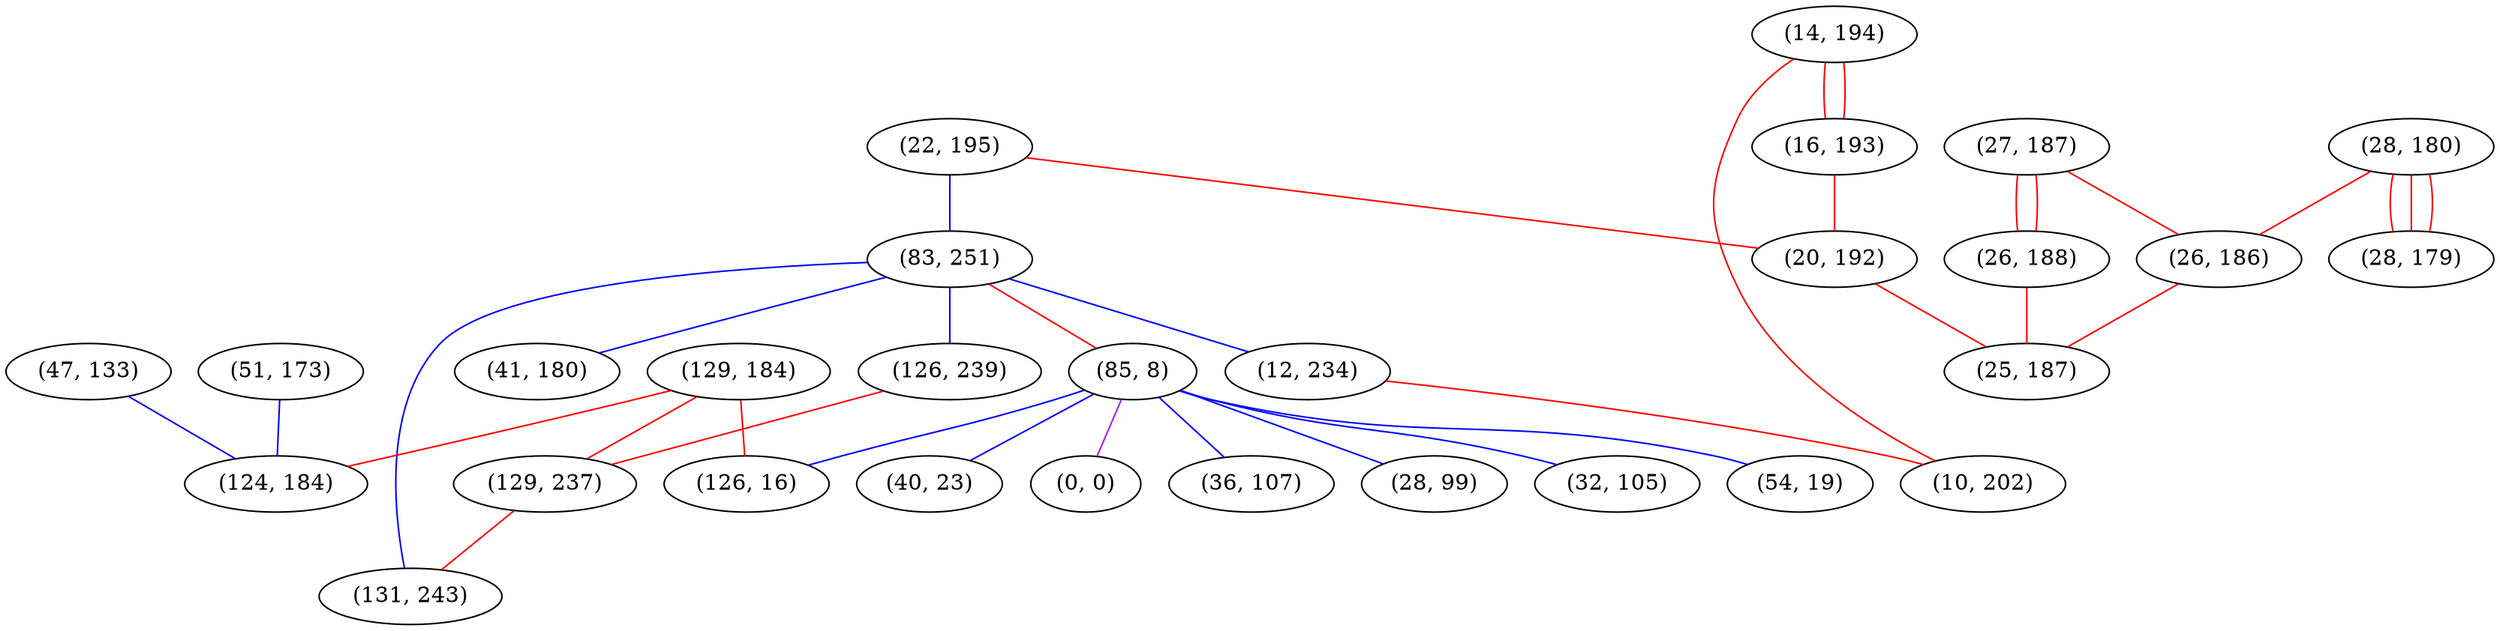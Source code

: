 graph "" {
"(22, 195)";
"(83, 251)";
"(85, 8)";
"(12, 234)";
"(14, 194)";
"(54, 19)";
"(129, 184)";
"(126, 239)";
"(40, 23)";
"(10, 202)";
"(16, 193)";
"(28, 180)";
"(126, 16)";
"(47, 133)";
"(0, 0)";
"(27, 187)";
"(41, 180)";
"(51, 173)";
"(36, 107)";
"(124, 184)";
"(129, 237)";
"(26, 186)";
"(26, 188)";
"(28, 99)";
"(20, 192)";
"(25, 187)";
"(131, 243)";
"(32, 105)";
"(28, 179)";
"(22, 195)" -- "(83, 251)"  [color=blue, key=0, weight=3];
"(22, 195)" -- "(20, 192)"  [color=red, key=0, weight=1];
"(83, 251)" -- "(126, 239)"  [color=blue, key=0, weight=3];
"(83, 251)" -- "(41, 180)"  [color=blue, key=0, weight=3];
"(83, 251)" -- "(85, 8)"  [color=red, key=0, weight=1];
"(83, 251)" -- "(131, 243)"  [color=blue, key=0, weight=3];
"(83, 251)" -- "(12, 234)"  [color=blue, key=0, weight=3];
"(85, 8)" -- "(0, 0)"  [color=purple, key=0, weight=4];
"(85, 8)" -- "(40, 23)"  [color=blue, key=0, weight=3];
"(85, 8)" -- "(28, 99)"  [color=blue, key=0, weight=3];
"(85, 8)" -- "(54, 19)"  [color=blue, key=0, weight=3];
"(85, 8)" -- "(126, 16)"  [color=blue, key=0, weight=3];
"(85, 8)" -- "(32, 105)"  [color=blue, key=0, weight=3];
"(85, 8)" -- "(36, 107)"  [color=blue, key=0, weight=3];
"(12, 234)" -- "(10, 202)"  [color=red, key=0, weight=1];
"(14, 194)" -- "(16, 193)"  [color=red, key=0, weight=1];
"(14, 194)" -- "(16, 193)"  [color=red, key=1, weight=1];
"(14, 194)" -- "(10, 202)"  [color=red, key=0, weight=1];
"(129, 184)" -- "(129, 237)"  [color=red, key=0, weight=1];
"(129, 184)" -- "(126, 16)"  [color=red, key=0, weight=1];
"(129, 184)" -- "(124, 184)"  [color=red, key=0, weight=1];
"(126, 239)" -- "(129, 237)"  [color=red, key=0, weight=1];
"(16, 193)" -- "(20, 192)"  [color=red, key=0, weight=1];
"(28, 180)" -- "(28, 179)"  [color=red, key=0, weight=1];
"(28, 180)" -- "(28, 179)"  [color=red, key=1, weight=1];
"(28, 180)" -- "(28, 179)"  [color=red, key=2, weight=1];
"(28, 180)" -- "(26, 186)"  [color=red, key=0, weight=1];
"(47, 133)" -- "(124, 184)"  [color=blue, key=0, weight=3];
"(27, 187)" -- "(26, 188)"  [color=red, key=0, weight=1];
"(27, 187)" -- "(26, 188)"  [color=red, key=1, weight=1];
"(27, 187)" -- "(26, 186)"  [color=red, key=0, weight=1];
"(51, 173)" -- "(124, 184)"  [color=blue, key=0, weight=3];
"(129, 237)" -- "(131, 243)"  [color=red, key=0, weight=1];
"(26, 186)" -- "(25, 187)"  [color=red, key=0, weight=1];
"(26, 188)" -- "(25, 187)"  [color=red, key=0, weight=1];
"(20, 192)" -- "(25, 187)"  [color=red, key=0, weight=1];
}
